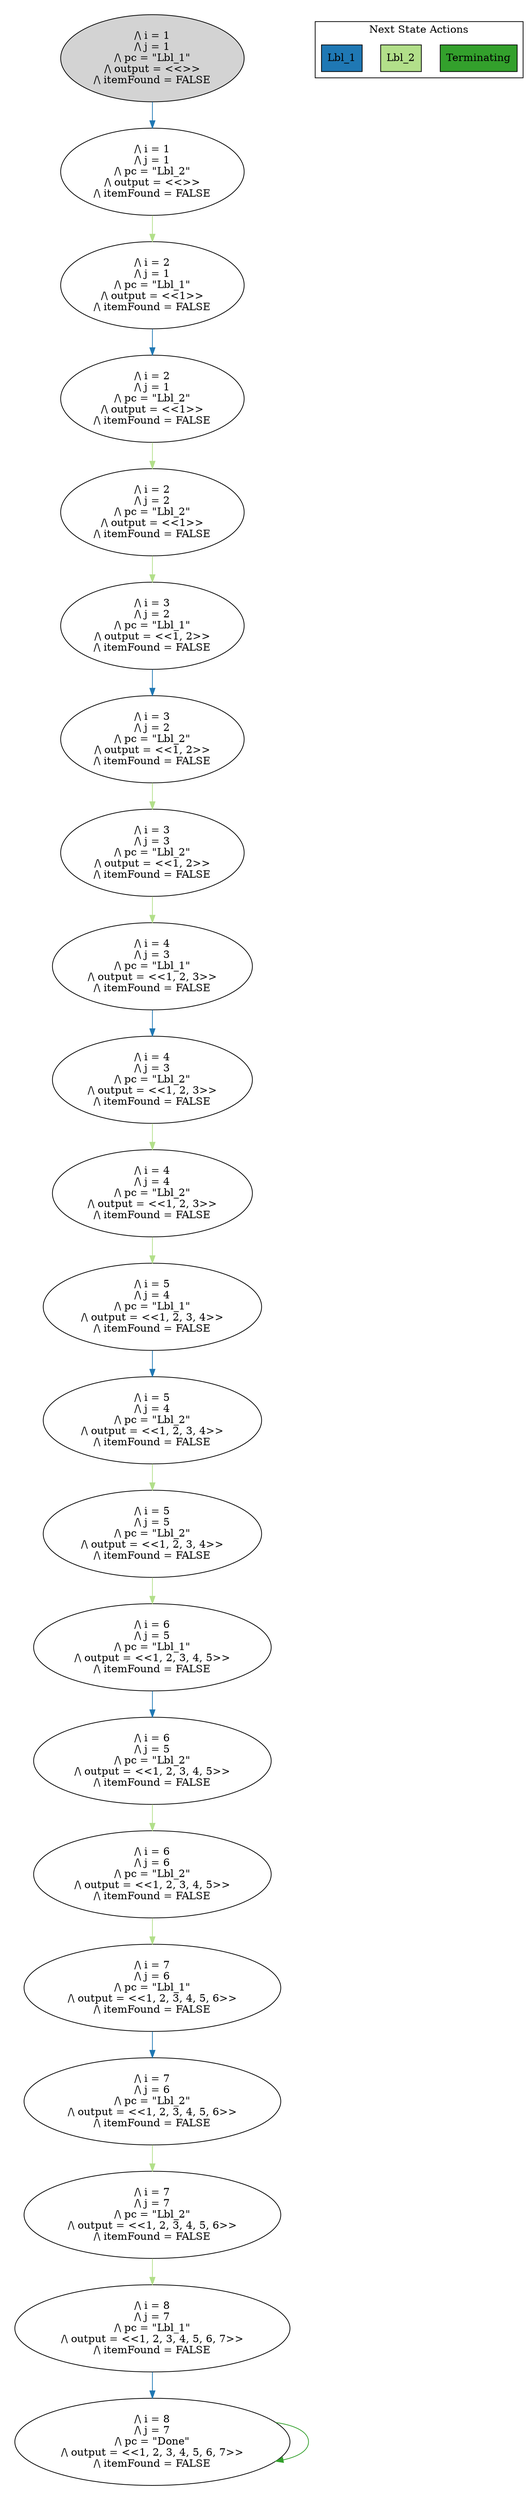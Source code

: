 strict digraph DiskGraph {
edge [colorscheme="paired12"]
nodesep=0.35;
subgraph cluster_graph {
color="white";
-4613075359211942938 [label="/\\ i = 1\n/\\ j = 1\n/\\ pc = \"Lbl_1\"\n/\\ output = <<>>\n/\\ itemFound = FALSE",style = filled]
-4613075359211942938 -> -3807226862870157136 [label="",color="2",fontcolor="2"];
-3807226862870157136 [label="/\\ i = 1\n/\\ j = 1\n/\\ pc = \"Lbl_2\"\n/\\ output = <<>>\n/\\ itemFound = FALSE"];
-3807226862870157136 -> 7108665840625728710 [label="",color="3",fontcolor="3"];
7108665840625728710 [label="/\\ i = 2\n/\\ j = 1\n/\\ pc = \"Lbl_1\"\n/\\ output = <<1>>\n/\\ itemFound = FALSE"];
7108665840625728710 -> -3863186569271063159 [label="",color="2",fontcolor="2"];
-3863186569271063159 [label="/\\ i = 2\n/\\ j = 1\n/\\ pc = \"Lbl_2\"\n/\\ output = <<1>>\n/\\ itemFound = FALSE"];
-3863186569271063159 -> -4130049465571339266 [label="",color="3",fontcolor="3"];
-4130049465571339266 [label="/\\ i = 2\n/\\ j = 2\n/\\ pc = \"Lbl_2\"\n/\\ output = <<1>>\n/\\ itemFound = FALSE"];
-4130049465571339266 -> -5856024538679063939 [label="",color="3",fontcolor="3"];
-5856024538679063939 [label="/\\ i = 3\n/\\ j = 2\n/\\ pc = \"Lbl_1\"\n/\\ output = <<1, 2>>\n/\\ itemFound = FALSE"];
-5856024538679063939 -> 1047859058185819139 [label="",color="2",fontcolor="2"];
1047859058185819139 [label="/\\ i = 3\n/\\ j = 2\n/\\ pc = \"Lbl_2\"\n/\\ output = <<1, 2>>\n/\\ itemFound = FALSE"];
1047859058185819139 -> 7712953632311353934 [label="",color="3",fontcolor="3"];
7712953632311353934 [label="/\\ i = 3\n/\\ j = 3\n/\\ pc = \"Lbl_2\"\n/\\ output = <<1, 2>>\n/\\ itemFound = FALSE"];
7712953632311353934 -> 5227568306777369039 [label="",color="3",fontcolor="3"];
5227568306777369039 [label="/\\ i = 4\n/\\ j = 3\n/\\ pc = \"Lbl_1\"\n/\\ output = <<1, 2, 3>>\n/\\ itemFound = FALSE"];
5227568306777369039 -> -6450298832102701815 [label="",color="2",fontcolor="2"];
-6450298832102701815 [label="/\\ i = 4\n/\\ j = 3\n/\\ pc = \"Lbl_2\"\n/\\ output = <<1, 2, 3>>\n/\\ itemFound = FALSE"];
-6450298832102701815 -> -3425129884010813498 [label="",color="3",fontcolor="3"];
-3425129884010813498 [label="/\\ i = 4\n/\\ j = 4\n/\\ pc = \"Lbl_2\"\n/\\ output = <<1, 2, 3>>\n/\\ itemFound = FALSE"];
-3425129884010813498 -> -4297809829331222429 [label="",color="3",fontcolor="3"];
-4297809829331222429 [label="/\\ i = 5\n/\\ j = 4\n/\\ pc = \"Lbl_1\"\n/\\ output = <<1, 2, 3, 4>>\n/\\ itemFound = FALSE"];
-4297809829331222429 -> -3775538226706429223 [label="",color="2",fontcolor="2"];
-3775538226706429223 [label="/\\ i = 5\n/\\ j = 4\n/\\ pc = \"Lbl_2\"\n/\\ output = <<1, 2, 3, 4>>\n/\\ itemFound = FALSE"];
-3775538226706429223 -> -1642958225296481319 [label="",color="3",fontcolor="3"];
-1642958225296481319 [label="/\\ i = 5\n/\\ j = 5\n/\\ pc = \"Lbl_2\"\n/\\ output = <<1, 2, 3, 4>>\n/\\ itemFound = FALSE"];
-1642958225296481319 -> 6532947564229783693 [label="",color="3",fontcolor="3"];
6532947564229783693 [label="/\\ i = 6\n/\\ j = 5\n/\\ pc = \"Lbl_1\"\n/\\ output = <<1, 2, 3, 4, 5>>\n/\\ itemFound = FALSE"];
6532947564229783693 -> 5183180696813368443 [label="",color="2",fontcolor="2"];
5183180696813368443 [label="/\\ i = 6\n/\\ j = 5\n/\\ pc = \"Lbl_2\"\n/\\ output = <<1, 2, 3, 4, 5>>\n/\\ itemFound = FALSE"];
5183180696813368443 -> 4446703089370023325 [label="",color="3",fontcolor="3"];
4446703089370023325 [label="/\\ i = 6\n/\\ j = 6\n/\\ pc = \"Lbl_2\"\n/\\ output = <<1, 2, 3, 4, 5>>\n/\\ itemFound = FALSE"];
4446703089370023325 -> -2135830099149376285 [label="",color="3",fontcolor="3"];
-2135830099149376285 [label="/\\ i = 7\n/\\ j = 6\n/\\ pc = \"Lbl_1\"\n/\\ output = <<1, 2, 3, 4, 5, 6>>\n/\\ itemFound = FALSE"];
-2135830099149376285 -> -9123479532473911551 [label="",color="2",fontcolor="2"];
-9123479532473911551 [label="/\\ i = 7\n/\\ j = 6\n/\\ pc = \"Lbl_2\"\n/\\ output = <<1, 2, 3, 4, 5, 6>>\n/\\ itemFound = FALSE"];
-9123479532473911551 -> -5620454763296007107 [label="",color="3",fontcolor="3"];
-5620454763296007107 [label="/\\ i = 7\n/\\ j = 7\n/\\ pc = \"Lbl_2\"\n/\\ output = <<1, 2, 3, 4, 5, 6>>\n/\\ itemFound = FALSE"];
-5620454763296007107 -> 340058681146736831 [label="",color="3",fontcolor="3"];
340058681146736831 [label="/\\ i = 8\n/\\ j = 7\n/\\ pc = \"Lbl_1\"\n/\\ output = <<1, 2, 3, 4, 5, 6, 7>>\n/\\ itemFound = FALSE"];
340058681146736831 -> -1866124766131337358 [label="",color="2",fontcolor="2"];
-1866124766131337358 [label="/\\ i = 8\n/\\ j = 7\n/\\ pc = \"Done\"\n/\\ output = <<1, 2, 3, 4, 5, 6, 7>>\n/\\ itemFound = FALSE"];
-1866124766131337358 -> -1866124766131337358 [label="",color="4",fontcolor="4"];
{rank = same; -4613075359211942938;}
{rank = same; -3807226862870157136;}
{rank = same; 7108665840625728710;}
{rank = same; -3863186569271063159;}
{rank = same; -4130049465571339266;}
{rank = same; -5856024538679063939;}
{rank = same; 1047859058185819139;}
{rank = same; 7712953632311353934;}
{rank = same; 5227568306777369039;}
{rank = same; -6450298832102701815;}
{rank = same; -3425129884010813498;}
{rank = same; -4297809829331222429;}
{rank = same; -3775538226706429223;}
{rank = same; -1642958225296481319;}
{rank = same; 6532947564229783693;}
{rank = same; 5183180696813368443;}
{rank = same; 4446703089370023325;}
{rank = same; -2135830099149376285;}
{rank = same; -9123479532473911551;}
{rank = same; -5620454763296007107;}
{rank = same; 340058681146736831;}
{rank = same; -1866124766131337358;}
}
subgraph cluster_legend {graph[style=bold];label = "Next State Actions" style="solid"
node [ labeljust="l",colorscheme="paired12",style=filled,shape=record ]
Terminating [label="Terminating",fillcolor=4]
Lbl_2 [label="Lbl_2",fillcolor=3]
Lbl_1 [label="Lbl_1",fillcolor=2]
}}